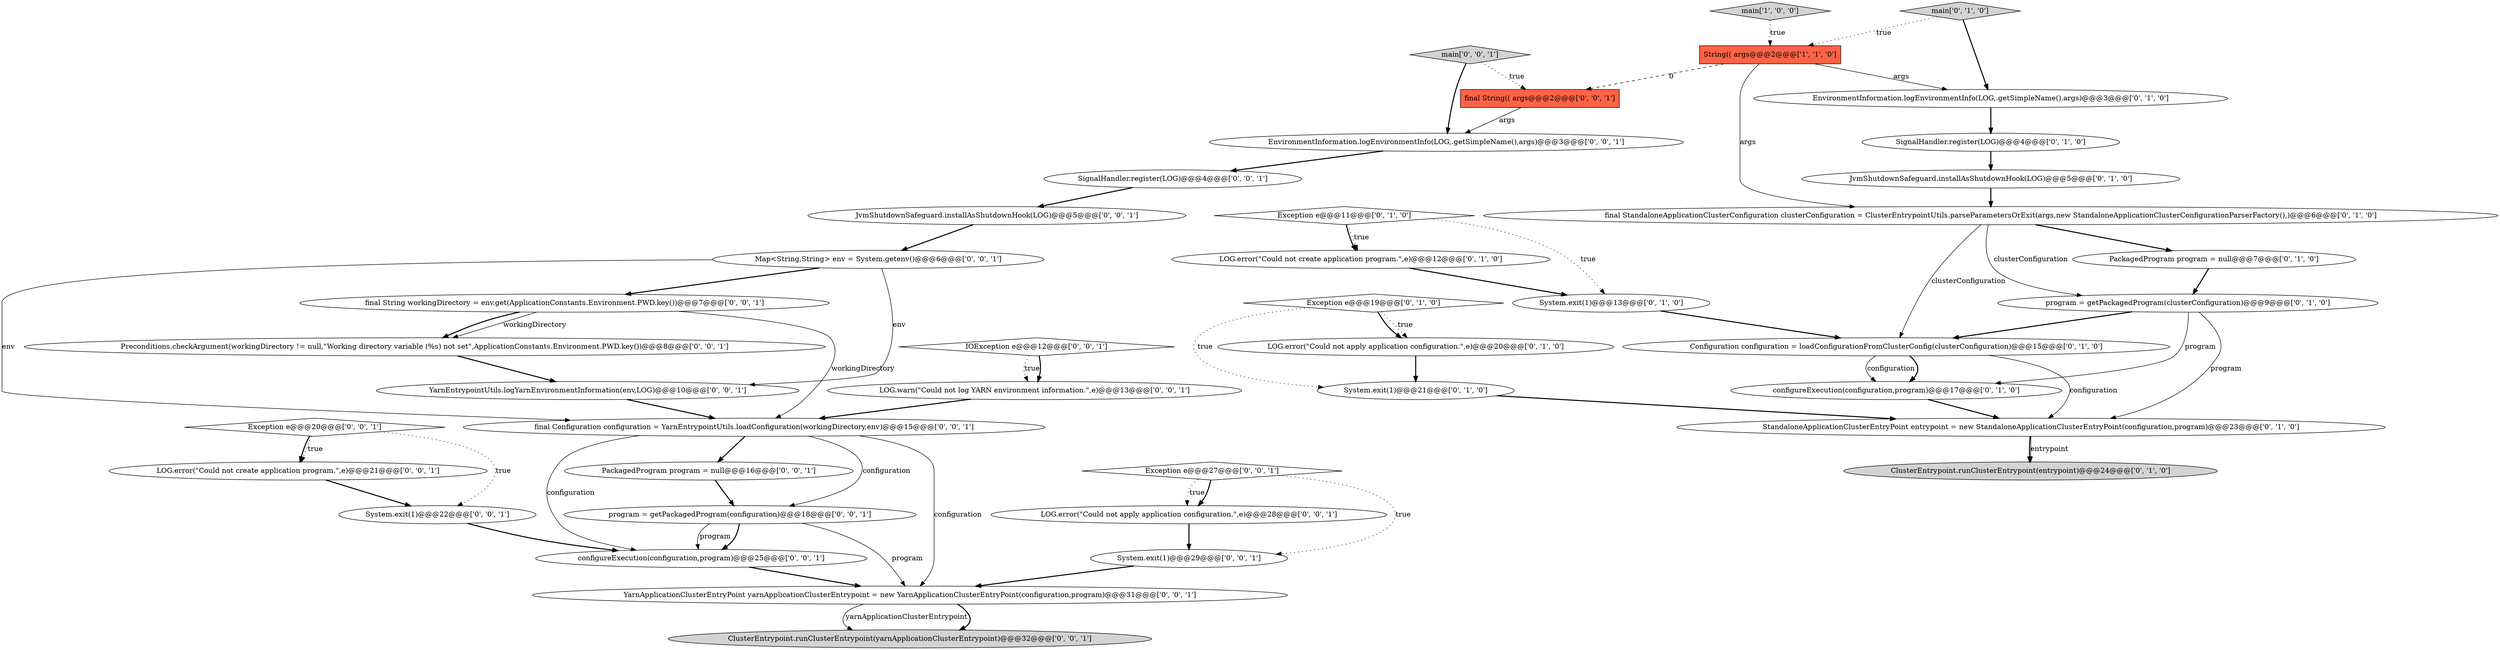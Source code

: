 digraph {
24 [style = filled, label = "main['0', '0', '1']", fillcolor = lightgray, shape = diamond image = "AAA0AAABBB3BBB"];
15 [style = filled, label = "ClusterEntrypoint.runClusterEntrypoint(entrypoint)@@@24@@@['0', '1', '0']", fillcolor = lightgray, shape = ellipse image = "AAA0AAABBB2BBB"];
33 [style = filled, label = "LOG.warn(\"Could not log YARN environment information.\",e)@@@13@@@['0', '0', '1']", fillcolor = white, shape = ellipse image = "AAA0AAABBB3BBB"];
41 [style = filled, label = "ClusterEntrypoint.runClusterEntrypoint(yarnApplicationClusterEntrypoint)@@@32@@@['0', '0', '1']", fillcolor = lightgray, shape = ellipse image = "AAA0AAABBB3BBB"];
12 [style = filled, label = "main['0', '1', '0']", fillcolor = lightgray, shape = diamond image = "AAA0AAABBB2BBB"];
32 [style = filled, label = "System.exit(1)@@@22@@@['0', '0', '1']", fillcolor = white, shape = ellipse image = "AAA0AAABBB3BBB"];
13 [style = filled, label = "LOG.error(\"Could not apply application configuration.\",e)@@@20@@@['0', '1', '0']", fillcolor = white, shape = ellipse image = "AAA0AAABBB2BBB"];
25 [style = filled, label = "LOG.error(\"Could not apply application configuration.\",e)@@@28@@@['0', '0', '1']", fillcolor = white, shape = ellipse image = "AAA0AAABBB3BBB"];
9 [style = filled, label = "Configuration configuration = loadConfigurationFromClusterConfig(clusterConfiguration)@@@15@@@['0', '1', '0']", fillcolor = white, shape = ellipse image = "AAA0AAABBB2BBB"];
4 [style = filled, label = "final StandaloneApplicationClusterConfiguration clusterConfiguration = ClusterEntrypointUtils.parseParametersOrExit(args,new StandaloneApplicationClusterConfigurationParserFactory(),)@@@6@@@['0', '1', '0']", fillcolor = white, shape = ellipse image = "AAA1AAABBB2BBB"];
16 [style = filled, label = "System.exit(1)@@@21@@@['0', '1', '0']", fillcolor = white, shape = ellipse image = "AAA0AAABBB2BBB"];
28 [style = filled, label = "IOException e@@@12@@@['0', '0', '1']", fillcolor = white, shape = diamond image = "AAA0AAABBB3BBB"];
38 [style = filled, label = "Exception e@@@20@@@['0', '0', '1']", fillcolor = white, shape = diamond image = "AAA0AAABBB3BBB"];
2 [style = filled, label = "System.exit(1)@@@13@@@['0', '1', '0']", fillcolor = white, shape = ellipse image = "AAA0AAABBB2BBB"];
39 [style = filled, label = "Exception e@@@27@@@['0', '0', '1']", fillcolor = white, shape = diamond image = "AAA0AAABBB3BBB"];
37 [style = filled, label = "System.exit(1)@@@29@@@['0', '0', '1']", fillcolor = white, shape = ellipse image = "AAA0AAABBB3BBB"];
22 [style = filled, label = "JvmShutdownSafeguard.installAsShutdownHook(LOG)@@@5@@@['0', '0', '1']", fillcolor = white, shape = ellipse image = "AAA0AAABBB3BBB"];
8 [style = filled, label = "JvmShutdownSafeguard.installAsShutdownHook(LOG)@@@5@@@['0', '1', '0']", fillcolor = white, shape = ellipse image = "AAA0AAABBB2BBB"];
21 [style = filled, label = "configureExecution(configuration,program)@@@25@@@['0', '0', '1']", fillcolor = white, shape = ellipse image = "AAA0AAABBB3BBB"];
26 [style = filled, label = "SignalHandler.register(LOG)@@@4@@@['0', '0', '1']", fillcolor = white, shape = ellipse image = "AAA0AAABBB3BBB"];
6 [style = filled, label = "Exception e@@@11@@@['0', '1', '0']", fillcolor = white, shape = diamond image = "AAA0AAABBB2BBB"];
0 [style = filled, label = "main['1', '0', '0']", fillcolor = lightgray, shape = diamond image = "AAA0AAABBB1BBB"];
11 [style = filled, label = "SignalHandler.register(LOG)@@@4@@@['0', '1', '0']", fillcolor = white, shape = ellipse image = "AAA0AAABBB2BBB"];
10 [style = filled, label = "program = getPackagedProgram(clusterConfiguration)@@@9@@@['0', '1', '0']", fillcolor = white, shape = ellipse image = "AAA0AAABBB2BBB"];
30 [style = filled, label = "LOG.error(\"Could not create application program.\",e)@@@21@@@['0', '0', '1']", fillcolor = white, shape = ellipse image = "AAA0AAABBB3BBB"];
40 [style = filled, label = "YarnEntrypointUtils.logYarnEnvironmentInformation(env,LOG)@@@10@@@['0', '0', '1']", fillcolor = white, shape = ellipse image = "AAA0AAABBB3BBB"];
19 [style = filled, label = "final String(( args@@@2@@@['0', '0', '1']", fillcolor = tomato, shape = box image = "AAA0AAABBB3BBB"];
7 [style = filled, label = "Exception e@@@19@@@['0', '1', '0']", fillcolor = white, shape = diamond image = "AAA0AAABBB2BBB"];
34 [style = filled, label = "PackagedProgram program = null@@@16@@@['0', '0', '1']", fillcolor = white, shape = ellipse image = "AAA0AAABBB3BBB"];
1 [style = filled, label = "String(( args@@@2@@@['1', '1', '0']", fillcolor = tomato, shape = box image = "AAA0AAABBB1BBB"];
18 [style = filled, label = "configureExecution(configuration,program)@@@17@@@['0', '1', '0']", fillcolor = white, shape = ellipse image = "AAA0AAABBB2BBB"];
17 [style = filled, label = "PackagedProgram program = null@@@7@@@['0', '1', '0']", fillcolor = white, shape = ellipse image = "AAA0AAABBB2BBB"];
36 [style = filled, label = "program = getPackagedProgram(configuration)@@@18@@@['0', '0', '1']", fillcolor = white, shape = ellipse image = "AAA0AAABBB3BBB"];
5 [style = filled, label = "LOG.error(\"Could not create application program.\",e)@@@12@@@['0', '1', '0']", fillcolor = white, shape = ellipse image = "AAA0AAABBB2BBB"];
35 [style = filled, label = "final String workingDirectory = env.get(ApplicationConstants.Environment.PWD.key())@@@7@@@['0', '0', '1']", fillcolor = white, shape = ellipse image = "AAA0AAABBB3BBB"];
29 [style = filled, label = "final Configuration configuration = YarnEntrypointUtils.loadConfiguration(workingDirectory,env)@@@15@@@['0', '0', '1']", fillcolor = white, shape = ellipse image = "AAA0AAABBB3BBB"];
14 [style = filled, label = "StandaloneApplicationClusterEntryPoint entrypoint = new StandaloneApplicationClusterEntryPoint(configuration,program)@@@23@@@['0', '1', '0']", fillcolor = white, shape = ellipse image = "AAA0AAABBB2BBB"];
31 [style = filled, label = "Map<String,String> env = System.getenv()@@@6@@@['0', '0', '1']", fillcolor = white, shape = ellipse image = "AAA0AAABBB3BBB"];
20 [style = filled, label = "EnvironmentInformation.logEnvironmentInfo(LOG,.getSimpleName(),args)@@@3@@@['0', '0', '1']", fillcolor = white, shape = ellipse image = "AAA0AAABBB3BBB"];
23 [style = filled, label = "Preconditions.checkArgument(workingDirectory != null,\"Working directory variable (%s) not set\",ApplicationConstants.Environment.PWD.key())@@@8@@@['0', '0', '1']", fillcolor = white, shape = ellipse image = "AAA0AAABBB3BBB"];
27 [style = filled, label = "YarnApplicationClusterEntryPoint yarnApplicationClusterEntrypoint = new YarnApplicationClusterEntryPoint(configuration,program)@@@31@@@['0', '0', '1']", fillcolor = white, shape = ellipse image = "AAA0AAABBB3BBB"];
3 [style = filled, label = "EnvironmentInformation.logEnvironmentInfo(LOG,.getSimpleName(),args)@@@3@@@['0', '1', '0']", fillcolor = white, shape = ellipse image = "AAA0AAABBB2BBB"];
29->21 [style = solid, label="configuration"];
5->2 [style = bold, label=""];
9->18 [style = bold, label=""];
26->22 [style = bold, label=""];
0->1 [style = dotted, label="true"];
3->11 [style = bold, label=""];
28->33 [style = dotted, label="true"];
29->36 [style = solid, label="configuration"];
8->4 [style = bold, label=""];
24->20 [style = bold, label=""];
10->9 [style = bold, label=""];
37->27 [style = bold, label=""];
4->10 [style = solid, label="clusterConfiguration"];
35->23 [style = solid, label="workingDirectory"];
7->13 [style = dotted, label="true"];
34->36 [style = bold, label=""];
38->30 [style = dotted, label="true"];
38->32 [style = dotted, label="true"];
4->17 [style = bold, label=""];
36->27 [style = solid, label="program"];
29->27 [style = solid, label="configuration"];
22->31 [style = bold, label=""];
31->29 [style = solid, label="env"];
35->29 [style = solid, label="workingDirectory"];
32->21 [style = bold, label=""];
38->30 [style = bold, label=""];
36->21 [style = bold, label=""];
7->13 [style = bold, label=""];
39->25 [style = dotted, label="true"];
1->4 [style = solid, label="args"];
6->5 [style = dotted, label="true"];
24->19 [style = dotted, label="true"];
36->21 [style = solid, label="program"];
2->9 [style = bold, label=""];
31->35 [style = bold, label=""];
29->34 [style = bold, label=""];
1->19 [style = dashed, label="0"];
4->9 [style = solid, label="clusterConfiguration"];
9->18 [style = solid, label="configuration"];
11->8 [style = bold, label=""];
13->16 [style = bold, label=""];
12->3 [style = bold, label=""];
28->33 [style = bold, label=""];
16->14 [style = bold, label=""];
30->32 [style = bold, label=""];
6->5 [style = bold, label=""];
35->23 [style = bold, label=""];
39->37 [style = dotted, label="true"];
10->18 [style = solid, label="program"];
27->41 [style = solid, label="yarnApplicationClusterEntrypoint"];
40->29 [style = bold, label=""];
23->40 [style = bold, label=""];
21->27 [style = bold, label=""];
39->25 [style = bold, label=""];
6->2 [style = dotted, label="true"];
18->14 [style = bold, label=""];
12->1 [style = dotted, label="true"];
25->37 [style = bold, label=""];
14->15 [style = bold, label=""];
20->26 [style = bold, label=""];
7->16 [style = dotted, label="true"];
33->29 [style = bold, label=""];
17->10 [style = bold, label=""];
19->20 [style = solid, label="args"];
31->40 [style = solid, label="env"];
10->14 [style = solid, label="program"];
1->3 [style = solid, label="args"];
27->41 [style = bold, label=""];
9->14 [style = solid, label="configuration"];
14->15 [style = solid, label="entrypoint"];
}
